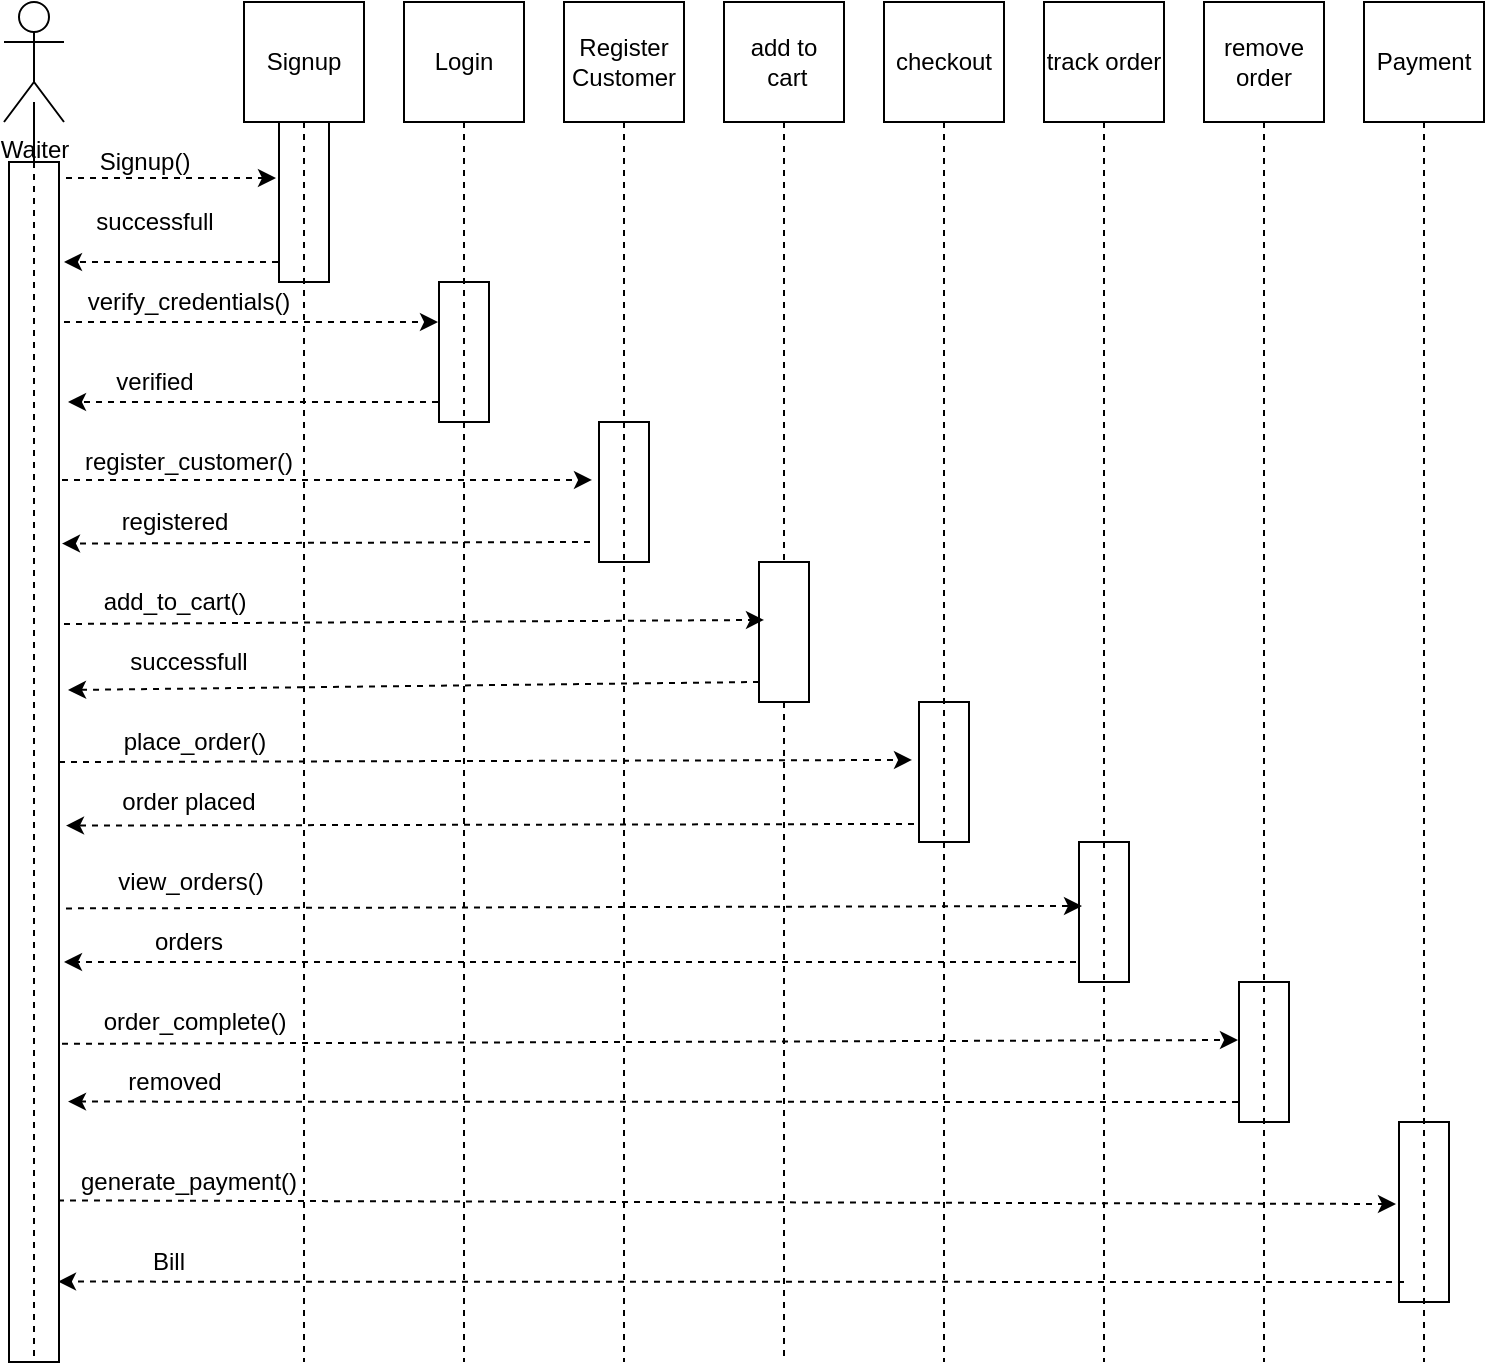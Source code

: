 <mxfile version="14.7.6" type="device"><diagram id="kgpKYQtTHZ0yAKxKKP6v" name="Page-1"><mxGraphModel dx="1102" dy="614" grid="1" gridSize="10" guides="1" tooltips="1" connect="1" arrows="1" fold="1" page="1" pageScale="1" pageWidth="850" pageHeight="1100" math="0" shadow="0"><root><mxCell id="0"/><mxCell id="1" parent="0"/><mxCell id="vq7zRf83O_rSmXne7CF_-11" style="edgeStyle=orthogonalEdgeStyle;rounded=0;orthogonalLoop=1;jettySize=auto;html=1;dashed=1;endArrow=none;endFill=0;startArrow=none;" edge="1" parent="1" source="vq7zRf83O_rSmXne7CF_-22"><mxGeometry relative="1" as="geometry"><mxPoint x="95" y="720" as="targetPoint"/><Array as="points"><mxPoint x="95" y="90"/><mxPoint x="95" y="90"/></Array></mxGeometry></mxCell><mxCell id="vq7zRf83O_rSmXne7CF_-1" value="Waiter" style="shape=umlActor;verticalLabelPosition=bottom;verticalAlign=top;html=1;outlineConnect=0;" vertex="1" parent="1"><mxGeometry x="80" y="40" width="30" height="60" as="geometry"/></mxCell><mxCell id="vq7zRf83O_rSmXne7CF_-12" style="edgeStyle=orthogonalEdgeStyle;rounded=0;orthogonalLoop=1;jettySize=auto;html=1;dashed=1;endArrow=none;endFill=0;" edge="1" parent="1" source="vq7zRf83O_rSmXne7CF_-2"><mxGeometry relative="1" as="geometry"><mxPoint x="230" y="720" as="targetPoint"/></mxGeometry></mxCell><mxCell id="vq7zRf83O_rSmXne7CF_-2" value="Signup" style="whiteSpace=wrap;html=1;aspect=fixed;fillColor=none;" vertex="1" parent="1"><mxGeometry x="200" y="40" width="60" height="60" as="geometry"/></mxCell><mxCell id="vq7zRf83O_rSmXne7CF_-13" style="edgeStyle=orthogonalEdgeStyle;rounded=0;orthogonalLoop=1;jettySize=auto;html=1;exitX=0.5;exitY=1;exitDx=0;exitDy=0;dashed=1;endArrow=none;endFill=0;" edge="1" parent="1" source="vq7zRf83O_rSmXne7CF_-3"><mxGeometry relative="1" as="geometry"><mxPoint x="310" y="720" as="targetPoint"/></mxGeometry></mxCell><mxCell id="vq7zRf83O_rSmXne7CF_-3" value="Login" style="whiteSpace=wrap;html=1;aspect=fixed;fillColor=none;" vertex="1" parent="1"><mxGeometry x="280" y="40" width="60" height="60" as="geometry"/></mxCell><mxCell id="vq7zRf83O_rSmXne7CF_-14" style="edgeStyle=orthogonalEdgeStyle;rounded=0;orthogonalLoop=1;jettySize=auto;html=1;exitX=0.5;exitY=1;exitDx=0;exitDy=0;dashed=1;endArrow=none;endFill=0;" edge="1" parent="1" source="vq7zRf83O_rSmXne7CF_-4"><mxGeometry relative="1" as="geometry"><mxPoint x="390" y="720" as="targetPoint"/></mxGeometry></mxCell><mxCell id="vq7zRf83O_rSmXne7CF_-4" value="Register Customer" style="whiteSpace=wrap;html=1;aspect=fixed;fillColor=none;" vertex="1" parent="1"><mxGeometry x="360" y="40" width="60" height="60" as="geometry"/></mxCell><mxCell id="vq7zRf83O_rSmXne7CF_-15" style="edgeStyle=orthogonalEdgeStyle;rounded=0;orthogonalLoop=1;jettySize=auto;html=1;exitX=0.5;exitY=1;exitDx=0;exitDy=0;dashed=1;endArrow=none;endFill=0;startArrow=none;" edge="1" parent="1" source="vq7zRf83O_rSmXne7CF_-42"><mxGeometry relative="1" as="geometry"><mxPoint x="470" y="720" as="targetPoint"/></mxGeometry></mxCell><mxCell id="vq7zRf83O_rSmXne7CF_-5" value="add to&lt;br&gt;&amp;nbsp;cart" style="whiteSpace=wrap;html=1;aspect=fixed;fillColor=none;" vertex="1" parent="1"><mxGeometry x="440" y="40" width="60" height="60" as="geometry"/></mxCell><mxCell id="vq7zRf83O_rSmXne7CF_-16" style="edgeStyle=orthogonalEdgeStyle;rounded=0;orthogonalLoop=1;jettySize=auto;html=1;exitX=0.5;exitY=1;exitDx=0;exitDy=0;dashed=1;endArrow=none;endFill=0;" edge="1" parent="1" source="vq7zRf83O_rSmXne7CF_-6"><mxGeometry relative="1" as="geometry"><mxPoint x="550" y="720" as="targetPoint"/></mxGeometry></mxCell><mxCell id="vq7zRf83O_rSmXne7CF_-6" value="checkout" style="whiteSpace=wrap;html=1;aspect=fixed;fillColor=none;" vertex="1" parent="1"><mxGeometry x="520" y="40" width="60" height="60" as="geometry"/></mxCell><mxCell id="vq7zRf83O_rSmXne7CF_-17" style="edgeStyle=orthogonalEdgeStyle;rounded=0;orthogonalLoop=1;jettySize=auto;html=1;exitX=0.5;exitY=1;exitDx=0;exitDy=0;dashed=1;endArrow=none;endFill=0;" edge="1" parent="1" source="vq7zRf83O_rSmXne7CF_-7"><mxGeometry relative="1" as="geometry"><mxPoint x="630" y="720" as="targetPoint"/></mxGeometry></mxCell><mxCell id="vq7zRf83O_rSmXne7CF_-7" value="track order" style="whiteSpace=wrap;html=1;aspect=fixed;fillColor=none;" vertex="1" parent="1"><mxGeometry x="600" y="40" width="60" height="60" as="geometry"/></mxCell><mxCell id="vq7zRf83O_rSmXne7CF_-18" style="edgeStyle=orthogonalEdgeStyle;rounded=0;orthogonalLoop=1;jettySize=auto;html=1;exitX=0.5;exitY=1;exitDx=0;exitDy=0;dashed=1;endArrow=none;endFill=0;" edge="1" parent="1" source="vq7zRf83O_rSmXne7CF_-8"><mxGeometry relative="1" as="geometry"><mxPoint x="710" y="720" as="targetPoint"/></mxGeometry></mxCell><mxCell id="vq7zRf83O_rSmXne7CF_-8" value="remove order" style="whiteSpace=wrap;html=1;aspect=fixed;fillColor=none;" vertex="1" parent="1"><mxGeometry x="680" y="40" width="60" height="60" as="geometry"/></mxCell><mxCell id="vq7zRf83O_rSmXne7CF_-20" style="edgeStyle=orthogonalEdgeStyle;rounded=0;orthogonalLoop=1;jettySize=auto;html=1;exitX=0.5;exitY=1;exitDx=0;exitDy=0;dashed=1;endArrow=none;endFill=0;" edge="1" parent="1" source="vq7zRf83O_rSmXne7CF_-19"><mxGeometry relative="1" as="geometry"><mxPoint x="790" y="720" as="targetPoint"/></mxGeometry></mxCell><mxCell id="vq7zRf83O_rSmXne7CF_-19" value="Payment" style="whiteSpace=wrap;html=1;aspect=fixed;fillColor=none;" vertex="1" parent="1"><mxGeometry x="760" y="40" width="60" height="60" as="geometry"/></mxCell><mxCell id="vq7zRf83O_rSmXne7CF_-22" value="" style="rounded=0;whiteSpace=wrap;html=1;fillColor=none;" vertex="1" parent="1"><mxGeometry x="82.5" y="120" width="25" height="600" as="geometry"/></mxCell><mxCell id="vq7zRf83O_rSmXne7CF_-23" value="" style="edgeStyle=orthogonalEdgeStyle;rounded=0;orthogonalLoop=1;jettySize=auto;html=1;dashed=1;endArrow=none;endFill=0;" edge="1" parent="1" source="vq7zRf83O_rSmXne7CF_-1" target="vq7zRf83O_rSmXne7CF_-22"><mxGeometry relative="1" as="geometry"><mxPoint x="95" y="640" as="targetPoint"/><mxPoint x="95" y="100" as="sourcePoint"/></mxGeometry></mxCell><mxCell id="vq7zRf83O_rSmXne7CF_-25" value="" style="rounded=0;whiteSpace=wrap;html=1;fillColor=none;" vertex="1" parent="1"><mxGeometry x="217.5" y="100" width="25" height="80" as="geometry"/></mxCell><mxCell id="vq7zRf83O_rSmXne7CF_-26" value="" style="endArrow=classic;html=1;dashed=1;" edge="1" parent="1"><mxGeometry width="50" height="50" relative="1" as="geometry"><mxPoint x="111" y="128" as="sourcePoint"/><mxPoint x="216" y="128" as="targetPoint"/></mxGeometry></mxCell><mxCell id="vq7zRf83O_rSmXne7CF_-27" value="Signup()" style="text;html=1;align=center;verticalAlign=middle;resizable=0;points=[];autosize=1;strokeColor=none;" vertex="1" parent="1"><mxGeometry x="120" y="110" width="60" height="20" as="geometry"/></mxCell><mxCell id="vq7zRf83O_rSmXne7CF_-28" value="" style="endArrow=classic;html=1;dashed=1;" edge="1" parent="1"><mxGeometry width="50" height="50" relative="1" as="geometry"><mxPoint x="217" y="170" as="sourcePoint"/><mxPoint x="110" y="170" as="targetPoint"/></mxGeometry></mxCell><mxCell id="vq7zRf83O_rSmXne7CF_-29" value="successfull" style="text;html=1;align=center;verticalAlign=middle;resizable=0;points=[];autosize=1;strokeColor=none;" vertex="1" parent="1"><mxGeometry x="120" y="140" width="70" height="20" as="geometry"/></mxCell><mxCell id="vq7zRf83O_rSmXne7CF_-30" value="" style="rounded=0;whiteSpace=wrap;html=1;fillColor=none;" vertex="1" parent="1"><mxGeometry x="297.5" y="180" width="25" height="70" as="geometry"/></mxCell><mxCell id="vq7zRf83O_rSmXne7CF_-33" value="" style="endArrow=classic;html=1;dashed=1;entryX=-0.02;entryY=0.286;entryDx=0;entryDy=0;entryPerimeter=0;" edge="1" parent="1" target="vq7zRf83O_rSmXne7CF_-30"><mxGeometry width="50" height="50" relative="1" as="geometry"><mxPoint x="110" y="200" as="sourcePoint"/><mxPoint x="260" y="198" as="targetPoint"/></mxGeometry></mxCell><mxCell id="vq7zRf83O_rSmXne7CF_-34" value="verify_credentials()" style="text;html=1;align=center;verticalAlign=middle;resizable=0;points=[];autosize=1;strokeColor=none;" vertex="1" parent="1"><mxGeometry x="112" y="180" width="120" height="20" as="geometry"/></mxCell><mxCell id="vq7zRf83O_rSmXne7CF_-35" value="" style="endArrow=classic;html=1;dashed=1;exitX=-0.02;exitY=0.857;exitDx=0;exitDy=0;entryX=1.18;entryY=0.2;entryDx=0;entryDy=0;entryPerimeter=0;exitPerimeter=0;" edge="1" parent="1" source="vq7zRf83O_rSmXne7CF_-30" target="vq7zRf83O_rSmXne7CF_-22"><mxGeometry width="50" height="50" relative="1" as="geometry"><mxPoint x="227" y="240" as="sourcePoint"/><mxPoint x="120" y="240" as="targetPoint"/></mxGeometry></mxCell><mxCell id="vq7zRf83O_rSmXne7CF_-36" value="verified" style="text;html=1;align=center;verticalAlign=middle;resizable=0;points=[];autosize=1;strokeColor=none;" vertex="1" parent="1"><mxGeometry x="130" y="220" width="50" height="20" as="geometry"/></mxCell><mxCell id="vq7zRf83O_rSmXne7CF_-37" value="" style="rounded=0;whiteSpace=wrap;html=1;fillColor=none;" vertex="1" parent="1"><mxGeometry x="377.5" y="250" width="25" height="70" as="geometry"/></mxCell><mxCell id="vq7zRf83O_rSmXne7CF_-38" value="" style="endArrow=classic;html=1;dashed=1;entryX=-0.14;entryY=0.414;entryDx=0;entryDy=0;entryPerimeter=0;exitX=1.06;exitY=0.265;exitDx=0;exitDy=0;exitPerimeter=0;" edge="1" parent="1" source="vq7zRf83O_rSmXne7CF_-22" target="vq7zRf83O_rSmXne7CF_-37"><mxGeometry width="50" height="50" relative="1" as="geometry"><mxPoint x="120" y="279" as="sourcePoint"/><mxPoint x="297.5" y="280.02" as="targetPoint"/></mxGeometry></mxCell><mxCell id="vq7zRf83O_rSmXne7CF_-39" value="register_customer()" style="text;html=1;align=center;verticalAlign=middle;resizable=0;points=[];autosize=1;strokeColor=none;" vertex="1" parent="1"><mxGeometry x="112" y="260" width="120" height="20" as="geometry"/></mxCell><mxCell id="vq7zRf83O_rSmXne7CF_-40" value="" style="endArrow=classic;html=1;dashed=1;exitX=-0.18;exitY=0.857;exitDx=0;exitDy=0;exitPerimeter=0;entryX=1.06;entryY=0.318;entryDx=0;entryDy=0;entryPerimeter=0;" edge="1" parent="1" source="vq7zRf83O_rSmXne7CF_-37" target="vq7zRf83O_rSmXne7CF_-22"><mxGeometry width="50" height="50" relative="1" as="geometry"><mxPoint x="317" y="309.99" as="sourcePoint"/><mxPoint x="140" y="310" as="targetPoint"/></mxGeometry></mxCell><mxCell id="vq7zRf83O_rSmXne7CF_-41" value="registered" style="text;html=1;align=center;verticalAlign=middle;resizable=0;points=[];autosize=1;strokeColor=none;" vertex="1" parent="1"><mxGeometry x="130" y="290" width="70" height="20" as="geometry"/></mxCell><mxCell id="vq7zRf83O_rSmXne7CF_-42" value="" style="rounded=0;whiteSpace=wrap;html=1;fillColor=none;" vertex="1" parent="1"><mxGeometry x="457.5" y="320" width="25" height="70" as="geometry"/></mxCell><mxCell id="vq7zRf83O_rSmXne7CF_-43" value="" style="edgeStyle=orthogonalEdgeStyle;rounded=0;orthogonalLoop=1;jettySize=auto;html=1;exitX=0.5;exitY=1;exitDx=0;exitDy=0;dashed=1;endArrow=none;endFill=0;" edge="1" parent="1" source="vq7zRf83O_rSmXne7CF_-5" target="vq7zRf83O_rSmXne7CF_-42"><mxGeometry relative="1" as="geometry"><mxPoint x="470" y="642" as="targetPoint"/><mxPoint x="470" y="100" as="sourcePoint"/></mxGeometry></mxCell><mxCell id="vq7zRf83O_rSmXne7CF_-44" value="" style="endArrow=classic;html=1;dashed=1;entryX=0.1;entryY=0.414;entryDx=0;entryDy=0;entryPerimeter=0;exitX=1.1;exitY=0.385;exitDx=0;exitDy=0;exitPerimeter=0;" edge="1" parent="1" source="vq7zRf83O_rSmXne7CF_-22" target="vq7zRf83O_rSmXne7CF_-42"><mxGeometry width="50" height="50" relative="1" as="geometry"><mxPoint x="130" y="349.12" as="sourcePoint"/><mxPoint x="396" y="348.98" as="targetPoint"/></mxGeometry></mxCell><mxCell id="vq7zRf83O_rSmXne7CF_-45" value="add_to_cart()" style="text;html=1;align=center;verticalAlign=middle;resizable=0;points=[];autosize=1;strokeColor=none;" vertex="1" parent="1"><mxGeometry x="120" y="330" width="90" height="20" as="geometry"/></mxCell><mxCell id="vq7zRf83O_rSmXne7CF_-46" value="" style="endArrow=classic;html=1;dashed=1;exitX=0;exitY=0.857;exitDx=0;exitDy=0;entryX=1.18;entryY=0.44;entryDx=0;entryDy=0;exitPerimeter=0;entryPerimeter=0;" edge="1" parent="1" source="vq7zRf83O_rSmXne7CF_-42" target="vq7zRf83O_rSmXne7CF_-22"><mxGeometry width="50" height="50" relative="1" as="geometry"><mxPoint x="415" y="379.99" as="sourcePoint"/><mxPoint x="150" y="379.8" as="targetPoint"/></mxGeometry></mxCell><mxCell id="vq7zRf83O_rSmXne7CF_-47" value="successfull" style="text;html=1;align=center;verticalAlign=middle;resizable=0;points=[];autosize=1;strokeColor=none;" vertex="1" parent="1"><mxGeometry x="137" y="360" width="70" height="20" as="geometry"/></mxCell><mxCell id="vq7zRf83O_rSmXne7CF_-48" value="" style="rounded=0;whiteSpace=wrap;html=1;fillColor=none;" vertex="1" parent="1"><mxGeometry x="537.5" y="390" width="25" height="70" as="geometry"/></mxCell><mxCell id="vq7zRf83O_rSmXne7CF_-49" value="" style="endArrow=classic;html=1;dashed=1;entryX=-0.14;entryY=0.414;entryDx=0;entryDy=0;entryPerimeter=0;exitX=1;exitY=0.5;exitDx=0;exitDy=0;" edge="1" parent="1" source="vq7zRf83O_rSmXne7CF_-22" target="vq7zRf83O_rSmXne7CF_-48"><mxGeometry width="50" height="50" relative="1" as="geometry"><mxPoint x="130" y="418.8" as="sourcePoint"/><mxPoint x="480" y="418.98" as="targetPoint"/></mxGeometry></mxCell><mxCell id="vq7zRf83O_rSmXne7CF_-50" value="place_order()" style="text;html=1;align=center;verticalAlign=middle;resizable=0;points=[];autosize=1;strokeColor=none;" vertex="1" parent="1"><mxGeometry x="130" y="400" width="90" height="20" as="geometry"/></mxCell><mxCell id="vq7zRf83O_rSmXne7CF_-51" value="" style="endArrow=classic;html=1;dashed=1;exitX=-0.1;exitY=0.871;exitDx=0;exitDy=0;entryX=1.14;entryY=0.553;entryDx=0;entryDy=0;exitPerimeter=0;entryPerimeter=0;" edge="1" parent="1" source="vq7zRf83O_rSmXne7CF_-48" target="vq7zRf83O_rSmXne7CF_-22"><mxGeometry width="50" height="50" relative="1" as="geometry"><mxPoint x="480" y="449.99" as="sourcePoint"/><mxPoint x="130" y="450" as="targetPoint"/></mxGeometry></mxCell><mxCell id="vq7zRf83O_rSmXne7CF_-52" value="order placed" style="text;html=1;align=center;verticalAlign=middle;resizable=0;points=[];autosize=1;strokeColor=none;" vertex="1" parent="1"><mxGeometry x="132" y="430" width="80" height="20" as="geometry"/></mxCell><mxCell id="vq7zRf83O_rSmXne7CF_-53" value="" style="rounded=0;whiteSpace=wrap;html=1;fillColor=none;" vertex="1" parent="1"><mxGeometry x="617.5" y="460" width="25" height="70" as="geometry"/></mxCell><mxCell id="vq7zRf83O_rSmXne7CF_-54" value="" style="endArrow=classic;html=1;dashed=1;exitX=1.14;exitY=0.622;exitDx=0;exitDy=0;exitPerimeter=0;entryX=0.06;entryY=0.457;entryDx=0;entryDy=0;entryPerimeter=0;" edge="1" parent="1" source="vq7zRf83O_rSmXne7CF_-22" target="vq7zRf83O_rSmXne7CF_-53"><mxGeometry width="50" height="50" relative="1" as="geometry"><mxPoint x="137" y="489" as="sourcePoint"/><mxPoint x="590" y="495" as="targetPoint"/></mxGeometry></mxCell><mxCell id="vq7zRf83O_rSmXne7CF_-55" value="view_orders()" style="text;html=1;align=center;verticalAlign=middle;resizable=0;points=[];autosize=1;strokeColor=none;" vertex="1" parent="1"><mxGeometry x="127.5" y="470" width="90" height="20" as="geometry"/></mxCell><mxCell id="vq7zRf83O_rSmXne7CF_-57" value="" style="endArrow=classic;html=1;dashed=1;exitX=-0.06;exitY=0.857;exitDx=0;exitDy=0;exitPerimeter=0;" edge="1" parent="1" source="vq7zRf83O_rSmXne7CF_-53"><mxGeometry width="50" height="50" relative="1" as="geometry"><mxPoint x="558" y="520.97" as="sourcePoint"/><mxPoint x="110" y="520" as="targetPoint"/></mxGeometry></mxCell><mxCell id="vq7zRf83O_rSmXne7CF_-58" value="orders" style="text;html=1;align=center;verticalAlign=middle;resizable=0;points=[];autosize=1;strokeColor=none;" vertex="1" parent="1"><mxGeometry x="147" y="500" width="50" height="20" as="geometry"/></mxCell><mxCell id="vq7zRf83O_rSmXne7CF_-59" value="" style="rounded=0;whiteSpace=wrap;html=1;fillColor=none;" vertex="1" parent="1"><mxGeometry x="697.5" y="530" width="25" height="70" as="geometry"/></mxCell><mxCell id="vq7zRf83O_rSmXne7CF_-60" value="" style="endArrow=classic;html=1;dashed=1;exitX=1.06;exitY=0.846;exitDx=0;exitDy=0;exitPerimeter=0;" edge="1" parent="1"><mxGeometry width="50" height="50" relative="1" as="geometry"><mxPoint x="109" y="560.92" as="sourcePoint"/><mxPoint x="697" y="559" as="targetPoint"/></mxGeometry></mxCell><mxCell id="vq7zRf83O_rSmXne7CF_-61" value="order_complete()" style="text;html=1;align=center;verticalAlign=middle;resizable=0;points=[];autosize=1;strokeColor=none;" vertex="1" parent="1"><mxGeometry x="120" y="540" width="110" height="20" as="geometry"/></mxCell><mxCell id="vq7zRf83O_rSmXne7CF_-62" value="" style="endArrow=classic;html=1;dashed=1;exitX=-0.02;exitY=0.857;exitDx=0;exitDy=0;exitPerimeter=0;entryX=1.18;entryY=0.783;entryDx=0;entryDy=0;entryPerimeter=0;" edge="1" parent="1" source="vq7zRf83O_rSmXne7CF_-59" target="vq7zRf83O_rSmXne7CF_-22"><mxGeometry width="50" height="50" relative="1" as="geometry"><mxPoint x="638" y="589.5" as="sourcePoint"/><mxPoint x="140" y="590" as="targetPoint"/></mxGeometry></mxCell><mxCell id="vq7zRf83O_rSmXne7CF_-63" value="removed" style="text;html=1;align=center;verticalAlign=middle;resizable=0;points=[];autosize=1;strokeColor=none;" vertex="1" parent="1"><mxGeometry x="135" y="570" width="60" height="20" as="geometry"/></mxCell><mxCell id="vq7zRf83O_rSmXne7CF_-66" value="" style="rounded=0;whiteSpace=wrap;html=1;fillColor=none;" vertex="1" parent="1"><mxGeometry x="777.5" y="600" width="25" height="90" as="geometry"/></mxCell><mxCell id="vq7zRf83O_rSmXne7CF_-67" value="" style="endArrow=classic;html=1;dashed=1;entryX=-0.06;entryY=0.6;entryDx=0;entryDy=0;entryPerimeter=0;exitX=0.98;exitY=0.867;exitDx=0;exitDy=0;exitPerimeter=0;" edge="1" parent="1"><mxGeometry width="50" height="50" relative="1" as="geometry"><mxPoint x="107" y="639.2" as="sourcePoint"/><mxPoint x="776" y="641" as="targetPoint"/></mxGeometry></mxCell><mxCell id="vq7zRf83O_rSmXne7CF_-68" value="generate_payment()" style="text;html=1;align=center;verticalAlign=middle;resizable=0;points=[];autosize=1;strokeColor=none;" vertex="1" parent="1"><mxGeometry x="112" y="620" width="120" height="20" as="geometry"/></mxCell><mxCell id="vq7zRf83O_rSmXne7CF_-69" value="" style="endArrow=classic;html=1;dashed=1;entryX=0.98;entryY=0.928;entryDx=0;entryDy=0;entryPerimeter=0;" edge="1" parent="1"><mxGeometry width="50" height="50" relative="1" as="geometry"><mxPoint x="780" y="680" as="sourcePoint"/><mxPoint x="107" y="679.8" as="targetPoint"/></mxGeometry></mxCell><mxCell id="vq7zRf83O_rSmXne7CF_-70" value="Bill" style="text;html=1;align=center;verticalAlign=middle;resizable=0;points=[];autosize=1;strokeColor=none;" vertex="1" parent="1"><mxGeometry x="147" y="660" width="30" height="20" as="geometry"/></mxCell></root></mxGraphModel></diagram></mxfile>
